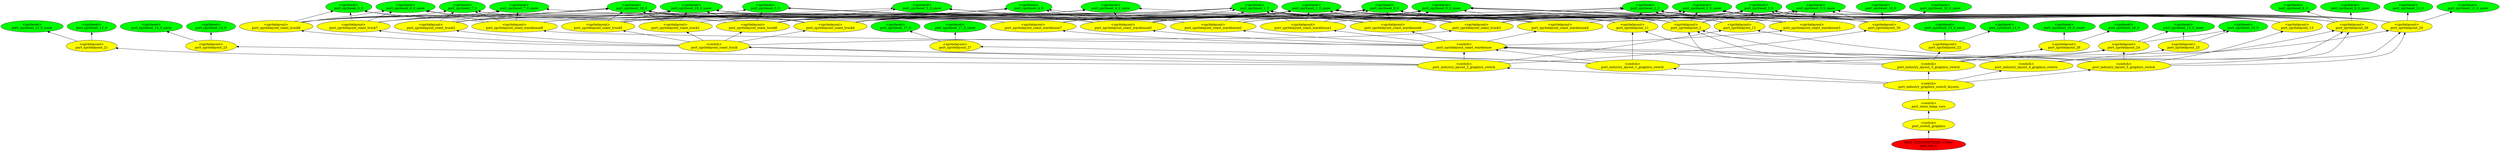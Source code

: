 digraph {
rankdir="BT"
port_spriteset_1_0 [fillcolor=green style="filled" label="<spriteset>\nport_spriteset_1_0"]
port_spriteset_1_0_snow [fillcolor=green style="filled" label="<spriteset>\nport_spriteset_1_0_snow"]
port_spriteset_2_0 [fillcolor=green style="filled" label="<spriteset>\nport_spriteset_2_0"]
port_spriteset_2_0_snow [fillcolor=green style="filled" label="<spriteset>\nport_spriteset_2_0_snow"]
port_spriteset_3_0 [fillcolor=green style="filled" label="<spriteset>\nport_spriteset_3_0"]
port_spriteset_3_0_snow [fillcolor=green style="filled" label="<spriteset>\nport_spriteset_3_0_snow"]
port_spriteset_4_0 [fillcolor=green style="filled" label="<spriteset>\nport_spriteset_4_0"]
port_spriteset_4_0_snow [fillcolor=green style="filled" label="<spriteset>\nport_spriteset_4_0_snow"]
port_spriteset_5_0 [fillcolor=green style="filled" label="<spriteset>\nport_spriteset_5_0"]
port_spriteset_5_0_snow [fillcolor=green style="filled" label="<spriteset>\nport_spriteset_5_0_snow"]
port_spriteset_6_0 [fillcolor=green style="filled" label="<spriteset>\nport_spriteset_6_0"]
port_spriteset_6_0_snow [fillcolor=green style="filled" label="<spriteset>\nport_spriteset_6_0_snow"]
port_spriteset_7_0 [fillcolor=green style="filled" label="<spriteset>\nport_spriteset_7_0"]
port_spriteset_7_0_snow [fillcolor=green style="filled" label="<spriteset>\nport_spriteset_7_0_snow"]
port_spriteset_8_0 [fillcolor=green style="filled" label="<spriteset>\nport_spriteset_8_0"]
port_spriteset_8_0_snow [fillcolor=green style="filled" label="<spriteset>\nport_spriteset_8_0_snow"]
port_spriteset_9_0 [fillcolor=green style="filled" label="<spriteset>\nport_spriteset_9_0"]
port_spriteset_9_0_snow [fillcolor=green style="filled" label="<spriteset>\nport_spriteset_9_0_snow"]
port_spriteset_10_0 [fillcolor=green style="filled" label="<spriteset>\nport_spriteset_10_0"]
port_spriteset_10_0_snow [fillcolor=green style="filled" label="<spriteset>\nport_spriteset_10_0_snow"]
port_spriteset_11_0 [fillcolor=green style="filled" label="<spriteset>\nport_spriteset_11_0"]
port_spriteset_11_0_snow [fillcolor=green style="filled" label="<spriteset>\nport_spriteset_11_0_snow"]
port_spriteset_12_0 [fillcolor=green style="filled" label="<spriteset>\nport_spriteset_12_0"]
port_spriteset_12_0_snow [fillcolor=green style="filled" label="<spriteset>\nport_spriteset_12_0_snow"]
port_spriteset_13_0 [fillcolor=green style="filled" label="<spriteset>\nport_spriteset_13_0"]
port_spriteset_13_0_snow [fillcolor=green style="filled" label="<spriteset>\nport_spriteset_13_0_snow"]
port_spriteset_14_0 [fillcolor=green style="filled" label="<spriteset>\nport_spriteset_14_0"]
port_spriteset_14_0_snow [fillcolor=green style="filled" label="<spriteset>\nport_spriteset_14_0_snow"]
port_spriteset_15_0 [fillcolor=green style="filled" label="<spriteset>\nport_spriteset_15_0"]
port_spriteset_15_0_snow [fillcolor=green style="filled" label="<spriteset>\nport_spriteset_15_0_snow"]
port_spriteset_16_0 [fillcolor=green style="filled" label="<spriteset>\nport_spriteset_16_0"]
port_spriteset_16_0_snow [fillcolor=green style="filled" label="<spriteset>\nport_spriteset_16_0_snow"]
port_spriteset_17_0 [fillcolor=green style="filled" label="<spriteset>\nport_spriteset_17_0"]
port_spriteset_17_0_snow [fillcolor=green style="filled" label="<spriteset>\nport_spriteset_17_0_snow"]
port_spriteset_18_0 [fillcolor=green style="filled" label="<spriteset>\nport_spriteset_18_0"]
port_spriteset_18_0_snow [fillcolor=green style="filled" label="<spriteset>\nport_spriteset_18_0_snow"]
port_spritelayout_2 [fillcolor=yellow style="filled" label="<spritelayout>\nport_spritelayout_2"]
port_spritelayout_11 [fillcolor=yellow style="filled" label="<spritelayout>\nport_spritelayout_11"]
port_spritelayout_12 [fillcolor=yellow style="filled" label="<spritelayout>\nport_spritelayout_12"]
port_spritelayout_13 [fillcolor=yellow style="filled" label="<spritelayout>\nport_spritelayout_13"]
port_spritelayout_21 [fillcolor=yellow style="filled" label="<spritelayout>\nport_spritelayout_21"]
port_spritelayout_22 [fillcolor=yellow style="filled" label="<spritelayout>\nport_spritelayout_22"]
port_spritelayout_23 [fillcolor=yellow style="filled" label="<spritelayout>\nport_spritelayout_23"]
port_spritelayout_24 [fillcolor=yellow style="filled" label="<spritelayout>\nport_spritelayout_24"]
port_spritelayout_25 [fillcolor=yellow style="filled" label="<spritelayout>\nport_spritelayout_25"]
port_spritelayout_26 [fillcolor=yellow style="filled" label="<spritelayout>\nport_spritelayout_26"]
port_spritelayout_27 [fillcolor=yellow style="filled" label="<spritelayout>\nport_spritelayout_27"]
port_spritelayout_28 [fillcolor=yellow style="filled" label="<spritelayout>\nport_spritelayout_28"]
port_spritelayout_29 [fillcolor=yellow style="filled" label="<spritelayout>\nport_spritelayout_29"]
port_spritelayout_30 [fillcolor=yellow style="filled" label="<spritelayout>\nport_spritelayout_30"]
port_spritelayout_coast_warehouse1 [fillcolor=yellow style="filled" label="<spritelayout>\nport_spritelayout_coast_warehouse1"]
port_spritelayout_coast_warehouse2 [fillcolor=yellow style="filled" label="<spritelayout>\nport_spritelayout_coast_warehouse2"]
port_spritelayout_coast_warehouse3 [fillcolor=yellow style="filled" label="<spritelayout>\nport_spritelayout_coast_warehouse3"]
port_spritelayout_coast_warehouse4 [fillcolor=yellow style="filled" label="<spritelayout>\nport_spritelayout_coast_warehouse4"]
port_spritelayout_coast_warehouse5 [fillcolor=yellow style="filled" label="<spritelayout>\nport_spritelayout_coast_warehouse5"]
port_spritelayout_coast_warehouse6 [fillcolor=yellow style="filled" label="<spritelayout>\nport_spritelayout_coast_warehouse6"]
port_spritelayout_coast_warehouse7 [fillcolor=yellow style="filled" label="<spritelayout>\nport_spritelayout_coast_warehouse7"]
port_spritelayout_coast_warehouse8 [fillcolor=yellow style="filled" label="<spritelayout>\nport_spritelayout_coast_warehouse8"]
port_spritelayout_coast_truck1 [fillcolor=yellow style="filled" label="<spritelayout>\nport_spritelayout_coast_truck1"]
port_spritelayout_coast_truck2 [fillcolor=yellow style="filled" label="<spritelayout>\nport_spritelayout_coast_truck2"]
port_spritelayout_coast_truck3 [fillcolor=yellow style="filled" label="<spritelayout>\nport_spritelayout_coast_truck3"]
port_spritelayout_coast_truck4 [fillcolor=yellow style="filled" label="<spritelayout>\nport_spritelayout_coast_truck4"]
port_spritelayout_coast_truck5 [fillcolor=yellow style="filled" label="<spritelayout>\nport_spritelayout_coast_truck5"]
port_spritelayout_coast_truck6 [fillcolor=yellow style="filled" label="<spritelayout>\nport_spritelayout_coast_truck6"]
port_spritelayout_coast_truck7 [fillcolor=yellow style="filled" label="<spritelayout>\nport_spritelayout_coast_truck7"]
port_spritelayout_coast_truck8 [fillcolor=yellow style="filled" label="<spritelayout>\nport_spritelayout_coast_truck8"]
port_spritelayout_coast_warehouse [fillcolor=yellow style="filled" label="<switch>\nport_spritelayout_coast_warehouse"]
port_spritelayout_coast_truck [fillcolor=yellow style="filled" label="<switch>\nport_spritelayout_coast_truck"]
port_industry_layout_1_graphics_switch [fillcolor=yellow style="filled" label="<switch>\nport_industry_layout_1_graphics_switch"]
port_industry_layout_2_graphics_switch [fillcolor=yellow style="filled" label="<switch>\nport_industry_layout_2_graphics_switch"]
port_industry_layout_3_graphics_switch [fillcolor=yellow style="filled" label="<switch>\nport_industry_layout_3_graphics_switch"]
port_industry_layout_4_graphics_switch [fillcolor=yellow style="filled" label="<switch>\nport_industry_layout_4_graphics_switch"]
port_industry_layout_5_graphics_switch [fillcolor=yellow style="filled" label="<switch>\nport_industry_layout_5_graphics_switch"]
port_industry_graphics_switch_layouts [fillcolor=yellow style="filled" label="<switch>\nport_industry_graphics_switch_layouts"]
port_store_temp_vars [fillcolor=yellow style="filled" label="<switch>\nport_store_temp_vars"]
port_switch_graphics [fillcolor=yellow style="filled" label="<switch>\nport_switch_graphics"]
port_tile_1 [fillcolor=red style="filled" label="FEAT_INDUSTRYTILES <169>\nport_tile_1"]
port_spritelayout_coast_truck2->port_spriteset_1_0
port_spritelayout_2->port_spriteset_3_0
port_spritelayout_coast_truck6->port_spriteset_18_0_snow
port_switch_graphics->port_store_temp_vars
port_spritelayout_coast_truck6->port_spriteset_5_0
port_industry_layout_1_graphics_switch->port_spritelayout_24
port_spritelayout_coast_truck7->port_spriteset_6_0_snow
port_spritelayout_coast_warehouse4->port_spriteset_8_0_snow
port_industry_layout_4_graphics_switch->port_spritelayout_25
port_spritelayout_12->port_spriteset_8_0
port_spritelayout_28->port_spriteset_9_0
port_spritelayout_coast_warehouse->port_spritelayout_coast_warehouse1
port_spritelayout_coast_warehouse2->port_spriteset_8_0_snow
port_industry_layout_5_graphics_switch->port_spritelayout_28
port_spritelayout_29->port_spriteset_11_0_snow
port_store_temp_vars->port_industry_graphics_switch_layouts
port_spritelayout_coast_warehouse4->port_spriteset_4_0
port_spritelayout_coast_warehouse->port_spritelayout_coast_warehouse5
port_spritelayout_11->port_spriteset_2_0
port_spritelayout_coast_truck->port_spritelayout_coast_truck3
port_spritelayout_coast_warehouse1->port_spriteset_1_0_snow
port_spritelayout_coast_warehouse4->port_spriteset_8_0
port_spritelayout_coast_warehouse6->port_spriteset_1_0_snow
port_spritelayout_coast_truck7->port_spriteset_1_0_snow
port_spritelayout_coast_warehouse->port_spritelayout_coast_warehouse8
port_spritelayout_coast_warehouse8->port_spriteset_7_0
port_spritelayout_coast_warehouse4->port_spriteset_1_0
port_spritelayout_coast_truck->port_spritelayout_coast_truck7
port_spritelayout_coast_warehouse7->port_spriteset_6_0_snow
port_spritelayout_29->port_spriteset_3_0
port_spritelayout_coast_truck->port_spritelayout_coast_truck8
port_spritelayout_coast_warehouse6->port_spriteset_2_0
port_spritelayout_coast_truck3->port_spriteset_2_0
port_spritelayout_coast_truck7->port_spriteset_18_0_snow
port_spritelayout_26->port_spriteset_16_0_snow
port_spritelayout_11->port_spriteset_8_0_snow
port_spritelayout_11->port_spriteset_1_0
port_spritelayout_coast_truck1->port_spriteset_1_0
port_spritelayout_coast_warehouse8->port_spriteset_8_0
port_spritelayout_coast_warehouse8->port_spriteset_1_0
port_spritelayout_12->port_spriteset_3_0_snow
port_spritelayout_coast_truck5->port_spriteset_5_0_snow
port_spritelayout_coast_warehouse1->port_spriteset_1_0
port_spritelayout_coast_warehouse4->port_spriteset_1_0_snow
port_tile_1->port_switch_graphics
port_spritelayout_coast_warehouse6->port_spriteset_1_0
port_spritelayout_coast_truck3->port_spriteset_1_0
port_spritelayout_coast_warehouse7->port_spriteset_1_0_snow
port_spritelayout_coast_warehouse6->port_spriteset_8_0_snow
port_spritelayout_25->port_spriteset_15_0_snow
port_industry_layout_4_graphics_switch->port_spritelayout_28
port_spritelayout_coast_truck4->port_spriteset_18_0
port_spritelayout_29->port_spriteset_11_0
port_spritelayout_coast_truck4->port_spriteset_1_0_snow
port_industry_layout_4_graphics_switch->port_spritelayout_11
port_spritelayout_30->port_spriteset_3_0
port_spritelayout_22->port_spriteset_13_0
port_spritelayout_coast_warehouse2->port_spriteset_7_0
port_spritelayout_11->port_spriteset_1_0_snow
port_spritelayout_coast_truck1->port_spriteset_1_0_snow
port_spritelayout_coast_warehouse8->port_spriteset_1_0_snow
port_spritelayout_13->port_spriteset_1_0_snow
port_spritelayout_coast_warehouse3->port_spriteset_8_0_snow
port_spritelayout_coast_truck->port_spritelayout_coast_truck6
port_industry_layout_4_graphics_switch->port_spritelayout_coast_warehouse
port_industry_graphics_switch_layouts->port_industry_layout_2_graphics_switch
port_spritelayout_coast_truck2->port_spriteset_18_0
port_spritelayout_coast_warehouse6->port_spriteset_5_0_snow
port_spritelayout_coast_warehouse1->port_spriteset_8_0_snow
port_spritelayout_2->port_spriteset_18_0
port_spritelayout_coast_truck->port_spritelayout_coast_truck4
port_spritelayout_coast_truck7->port_spriteset_18_0
port_spritelayout_28->port_spriteset_9_0_snow
port_spritelayout_29->port_spriteset_1_0
port_spritelayout_28->port_spriteset_1_0_snow
port_industry_layout_2_graphics_switch->port_spritelayout_12
port_spritelayout_12->port_spriteset_3_0
port_spritelayout_coast_warehouse6->port_spriteset_5_0
port_spritelayout_27->port_spriteset_17_0
port_spritelayout_coast_warehouse8->port_spriteset_8_0_snow
port_industry_layout_3_graphics_switch->port_spritelayout_24
port_spritelayout_coast_truck7->port_spriteset_6_0
port_spritelayout_coast_truck4->port_spriteset_18_0_snow
port_spritelayout_29->port_spriteset_2_0
port_spritelayout_11->port_spriteset_2_0_snow
port_spritelayout_coast_warehouse7->port_spriteset_8_0
port_spritelayout_coast_warehouse5->port_spriteset_4_0_snow
port_industry_layout_1_graphics_switch->port_spritelayout_coast_truck
port_spritelayout_12->port_spriteset_1_0_snow
port_spritelayout_28->port_spriteset_1_0
port_spritelayout_coast_truck6->port_spriteset_2_0_snow
port_spritelayout_coast_warehouse2->port_spriteset_1_0_snow
port_spritelayout_coast_warehouse7->port_spriteset_6_0
port_spritelayout_coast_warehouse->port_spritelayout_coast_warehouse7
port_spritelayout_30->port_spriteset_3_0_snow
port_industry_layout_5_graphics_switch->port_spritelayout_12
port_spritelayout_coast_truck2->port_spriteset_7_0
port_spritelayout_coast_truck->port_spritelayout_coast_truck5
port_spritelayout_2->port_spriteset_2_0_snow
port_spritelayout_coast_warehouse->port_spritelayout_coast_warehouse3
port_spritelayout_coast_truck5->port_spriteset_1_0
port_spritelayout_coast_truck8->port_spriteset_18_0_snow
port_industry_layout_5_graphics_switch->port_spritelayout_coast_warehouse
port_spritelayout_28->port_spriteset_3_0_snow
port_spritelayout_28->port_spriteset_2_0
port_spritelayout_coast_truck3->port_spriteset_18_0
port_industry_graphics_switch_layouts->port_industry_layout_1_graphics_switch
port_spritelayout_2->port_spriteset_3_0_snow
port_spritelayout_coast_warehouse3->port_spriteset_8_0
port_spritelayout_coast_truck5->port_spriteset_4_0
port_spritelayout_12->port_spriteset_1_0
port_spritelayout_coast_warehouse6->port_spriteset_2_0_snow
port_spritelayout_coast_truck2->port_spriteset_1_0_snow
port_spritelayout_coast_warehouse3->port_spriteset_1_0
port_spritelayout_coast_warehouse5->port_spriteset_4_0
port_spritelayout_coast_warehouse->port_spritelayout_coast_warehouse2
port_spritelayout_coast_warehouse5->port_spriteset_1_0
port_spritelayout_coast_warehouse8->port_spriteset_6_0
port_industry_graphics_switch_layouts->port_industry_layout_3_graphics_switch
port_spritelayout_13->port_spriteset_3_0_snow
port_spritelayout_coast_truck8->port_spriteset_6_0_snow
port_industry_layout_3_graphics_switch->port_spritelayout_22
port_spritelayout_30->port_spriteset_10_0_snow
port_spritelayout_coast_warehouse3->port_spriteset_2_0_snow
port_spritelayout_coast_truck8->port_spriteset_7_0_snow
port_industry_graphics_switch_layouts->port_industry_layout_4_graphics_switch
port_spritelayout_coast_truck1->port_spriteset_18_0
port_spritelayout_12->port_spriteset_8_0_snow
port_industry_layout_2_graphics_switch->port_spritelayout_coast_truck
port_industry_layout_1_graphics_switch->port_spritelayout_coast_warehouse
port_spritelayout_30->port_spriteset_2_0_snow
port_spritelayout_27->port_spriteset_17_0_snow
port_spritelayout_coast_warehouse3->port_spriteset_2_0
port_industry_layout_2_graphics_switch->port_spritelayout_23
port_spritelayout_coast_truck7->port_spriteset_1_0
port_spritelayout_coast_warehouse5->port_spriteset_8_0
port_spritelayout_coast_warehouse8->port_spriteset_6_0_snow
port_spritelayout_22->port_spriteset_13_0_snow
port_industry_layout_2_graphics_switch->port_spritelayout_21
port_spritelayout_coast_truck8->port_spriteset_6_0
port_spritelayout_coast_truck5->port_spriteset_5_0
port_spritelayout_2->port_spriteset_2_0
port_spritelayout_2->port_spriteset_18_0_snow
port_spritelayout_coast_warehouse5->port_spriteset_1_0_snow
port_industry_layout_5_graphics_switch->port_spritelayout_24
port_industry_layout_4_graphics_switch->port_spritelayout_2
port_industry_layout_1_graphics_switch->port_spritelayout_27
port_spritelayout_13->port_spriteset_8_0
port_spritelayout_coast_truck->port_spritelayout_coast_truck1
port_spritelayout_13->port_spriteset_3_0
port_spritelayout_coast_truck3->port_spriteset_3_0_snow
port_spritelayout_28->port_spriteset_3_0
port_spritelayout_coast_truck4->port_spriteset_4_0
port_spritelayout_2->port_spriteset_1_0
port_spritelayout_coast_warehouse7->port_spriteset_1_0
port_spritelayout_coast_truck2->port_spriteset_18_0_snow
port_spritelayout_coast_truck4->port_spriteset_3_0
port_spritelayout_coast_truck4->port_spriteset_4_0_snow
port_spritelayout_coast_warehouse->port_spritelayout_coast_warehouse4
port_spritelayout_29->port_spriteset_3_0_snow
port_spritelayout_24->port_spriteset_15_0_snow
port_spritelayout_coast_truck4->port_spriteset_3_0_snow
port_spritelayout_13->port_spriteset_2_0
port_spritelayout_coast_truck8->port_spriteset_7_0
port_spritelayout_coast_truck->port_spritelayout_coast_truck2
port_industry_layout_4_graphics_switch->port_spritelayout_29
port_spritelayout_coast_truck3->port_spriteset_18_0_snow
port_spritelayout_coast_truck3->port_spriteset_2_0_snow
port_spritelayout_coast_warehouse8->port_spriteset_7_0_snow
port_spritelayout_30->port_spriteset_1_0_snow
port_spritelayout_coast_warehouse6->port_spriteset_8_0
port_spritelayout_coast_warehouse5->port_spriteset_5_0
port_spritelayout_30->port_spriteset_2_0
port_spritelayout_coast_truck5->port_spriteset_4_0_snow
port_spritelayout_coast_truck6->port_spriteset_1_0_snow
port_spritelayout_coast_truck4->port_spriteset_1_0
port_industry_layout_3_graphics_switch->port_spritelayout_28
port_industry_layout_3_graphics_switch->port_spritelayout_26
port_spritelayout_2->port_spriteset_1_0_snow
port_spritelayout_coast_truck5->port_spriteset_18_0
port_industry_layout_2_graphics_switch->port_spritelayout_30
port_spritelayout_13->port_spriteset_1_0
port_spritelayout_29->port_spriteset_1_0_snow
port_industry_layout_3_graphics_switch->port_spritelayout_coast_warehouse
port_spritelayout_coast_truck5->port_spriteset_18_0_snow
port_spritelayout_coast_warehouse1->port_spriteset_8_0
port_spritelayout_29->port_spriteset_2_0_snow
port_industry_layout_1_graphics_switch->port_spritelayout_29
port_spritelayout_coast_truck8->port_spriteset_1_0_snow
port_spritelayout_coast_warehouse4->port_spriteset_4_0_snow
port_spritelayout_coast_warehouse2->port_spriteset_7_0_snow
port_spritelayout_30->port_spriteset_1_0
port_spritelayout_28->port_spriteset_2_0_snow
port_industry_layout_1_graphics_switch->port_spritelayout_11
port_spritelayout_26->port_spriteset_16_0
port_spritelayout_coast_truck6->port_spriteset_1_0
port_spritelayout_coast_truck6->port_spriteset_18_0
port_spritelayout_coast_truck2->port_spriteset_7_0_snow
port_spritelayout_11->port_spriteset_8_0
port_industry_layout_2_graphics_switch->port_spritelayout_coast_warehouse
port_spritelayout_coast_warehouse5->port_spriteset_8_0_snow
port_spritelayout_coast_warehouse2->port_spriteset_8_0
port_industry_layout_5_graphics_switch->port_spritelayout_2
port_industry_layout_3_graphics_switch->port_spritelayout_2
port_spritelayout_21->port_spriteset_12_0_snow
port_spritelayout_coast_warehouse7->port_spriteset_8_0_snow
port_spritelayout_coast_truck8->port_spriteset_1_0
port_spritelayout_13->port_spriteset_8_0_snow
port_spritelayout_30->port_spriteset_10_0
port_spritelayout_13->port_spriteset_2_0_snow
port_spritelayout_coast_truck1->port_spriteset_18_0_snow
port_spritelayout_coast_truck8->port_spriteset_18_0
port_spritelayout_25->port_spriteset_15_0
port_spritelayout_coast_truck3->port_spriteset_1_0_snow
port_spritelayout_coast_truck6->port_spriteset_2_0
port_spritelayout_24->port_spriteset_15_0
port_spritelayout_coast_warehouse3->port_spriteset_3_0
port_spritelayout_coast_warehouse3->port_spriteset_3_0_snow
port_industry_layout_5_graphics_switch->port_spritelayout_29
port_spritelayout_coast_warehouse2->port_spriteset_1_0
port_spritelayout_coast_warehouse5->port_spriteset_5_0_snow
port_spritelayout_coast_warehouse->port_spritelayout_coast_warehouse6
port_industry_layout_5_graphics_switch->port_spritelayout_13
port_industry_graphics_switch_layouts->port_industry_layout_5_graphics_switch
port_spritelayout_coast_warehouse4->port_spriteset_3_0
port_spritelayout_21->port_spriteset_12_0
port_spritelayout_coast_warehouse3->port_spriteset_1_0_snow
port_spritelayout_coast_warehouse4->port_spriteset_3_0_snow
port_spritelayout_coast_truck5->port_spriteset_1_0_snow
port_spritelayout_23->port_spriteset_14_0
port_spritelayout_coast_truck3->port_spriteset_3_0
port_spritelayout_coast_truck6->port_spriteset_5_0_snow
port_spritelayout_23->port_spriteset_14_0_snow
}
